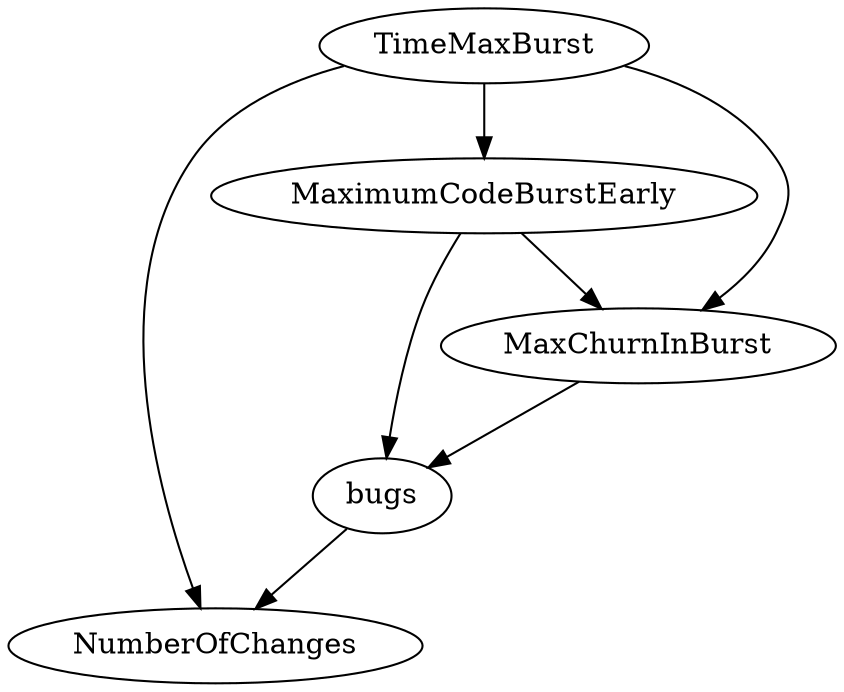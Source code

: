 digraph {
   bugs;
   NumberOfChanges;
   MaximumCodeBurstEarly;
   MaxChurnInBurst;
   TimeMaxBurst;
   bugs -> NumberOfChanges;
   MaximumCodeBurstEarly -> bugs;
   MaximumCodeBurstEarly -> MaxChurnInBurst;
   MaxChurnInBurst -> bugs;
   TimeMaxBurst -> NumberOfChanges;
   TimeMaxBurst -> MaximumCodeBurstEarly;
   TimeMaxBurst -> MaxChurnInBurst;
}
